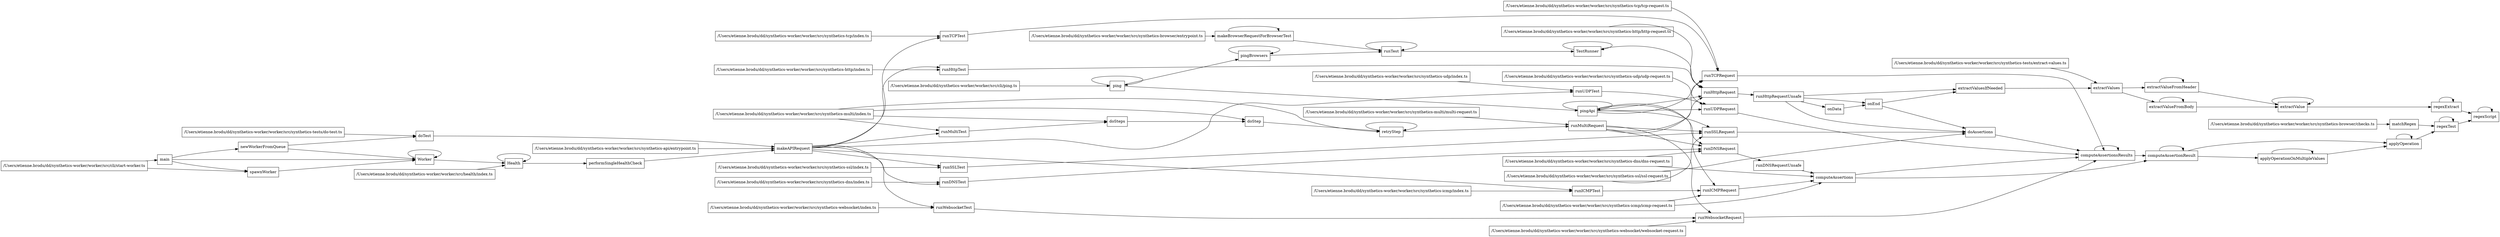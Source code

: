 digraph configDependents {
  rankdir=LR;
  node [shape=box]
  "Health" -> "Health"
  "/Users/etienne.brodu/dd/synthetics-worker/worker/src/health/index.ts" -> "Health"
  "Worker" -> "Health"
  "TestRunner" -> "TestRunner"
  "runTest" -> "TestRunner"
  "Worker" -> "Worker"
  "spawnWorker" -> "Worker"
  "main" -> "Worker"
  "newWorkerFromQueue" -> "Worker"
  "computeAssertionResult" -> "applyOperation"
  "applyOperation" -> "applyOperation"
  "applyOperationOnMultipleValues" -> "applyOperation"
  "computeAssertionResult" -> "applyOperationOnMultipleValues"
  "applyOperationOnMultipleValues" -> "applyOperationOnMultipleValues"
  "computeAssertionsResults" -> "computeAssertionResult"
  "computeAssertionResult" -> "computeAssertionResult"
  "computeAssertions" -> "computeAssertionResult"
  "runICMPRequest" -> "computeAssertions"
  "/Users/etienne.brodu/dd/synthetics-worker/worker/src/synthetics-icmp/icmp-request.ts" -> "computeAssertions"
  "runDNSRequestUnsafe" -> "computeAssertions"
  "/Users/etienne.brodu/dd/synthetics-worker/worker/src/synthetics-dns/dns-request.ts" -> "computeAssertions"
  "computeAssertionsResults" -> "computeAssertionsResults"
  "doAssertions" -> "computeAssertionsResults"
  "computeAssertions" -> "computeAssertionsResults"
  "runTCPRequest" -> "computeAssertionsResults"
  "runWebsocketRequest" -> "computeAssertionsResults"
  "runUDPRequest" -> "computeAssertionsResults"
  "onEnd" -> "doAssertions"
  "runHttpRequestUnsafe" -> "doAssertions"
  "runSSLRequest" -> "doAssertions"
  "/Users/etienne.brodu/dd/synthetics-worker/worker/src/synthetics-ssl/ssl-request.ts" -> "doAssertions"
  "doSteps" -> "doStep"
  "/Users/etienne.brodu/dd/synthetics-worker/worker/src/synthetics-multi/index.ts" -> "doStep"
  "runMultiTest" -> "doSteps"
  "/Users/etienne.brodu/dd/synthetics-worker/worker/src/synthetics-multi/index.ts" -> "doSteps"
  "/Users/etienne.brodu/dd/synthetics-worker/worker/src/synthetics-tests/do-test.ts" -> "doTest"
  "newWorkerFromQueue" -> "doTest"
  "extractValueFromHeader" -> "extractValue"
  "extractValueFromBody" -> "extractValue"
  "extractValue" -> "extractValue"
  "extractValues" -> "extractValueFromBody"
  "extractValueFromBody" -> "extractValueFromBody"
  "extractValues" -> "extractValueFromHeader"
  "extractValueFromHeader" -> "extractValueFromHeader"
  "/Users/etienne.brodu/dd/synthetics-worker/worker/src/synthetics-tests/extract-values.ts" -> "extractValues"
  "extractValuesIfNeeded" -> "extractValues"
  "onEnd" -> "extractValuesIfNeeded"
  "runHttpRequestUnsafe" -> "extractValuesIfNeeded"
  "/Users/etienne.brodu/dd/synthetics-worker/worker/src/cli/start-worker.ts" -> "main"
  "/Users/etienne.brodu/dd/synthetics-worker/worker/src/synthetics-api/entrypoint.ts" -> "makeAPIRequest"
  "doTest" -> "makeAPIRequest"
  "performSingleHealthCheck" -> "makeAPIRequest"
  "/Users/etienne.brodu/dd/synthetics-worker/worker/src/synthetics-browser/entrypoint.ts" -> "makeBrowserRequestForBrowserTest"
  "makeBrowserRequestForBrowserTest" -> "makeBrowserRequestForBrowserTest"
  "/Users/etienne.brodu/dd/synthetics-worker/worker/src/synthetics-browser/checks.ts" -> "matchRegex"
  "main" -> "newWorkerFromQueue"
  "runHttpRequestUnsafe" -> "onData"
  "onData" -> "onEnd"
  "runHttpRequestUnsafe" -> "onEnd"
  "Health" -> "performSingleHealthCheck"
  "ping" -> "ping"
  "/Users/etienne.brodu/dd/synthetics-worker/worker/src/cli/ping.ts" -> "ping"
  "pingApi" -> "pingApi"
  "ping" -> "pingApi"
  "pingBrowsers" -> "pingBrowsers"
  "ping" -> "pingBrowsers"
  "regexExtract" -> "regexExtract"
  "extractValue" -> "regexExtract"
  "regexTest" -> "regexScript"
  "regexExtract" -> "regexScript"
  "regexScript" -> "regexScript"
  "regexTest" -> "regexTest"
  "applyOperation" -> "regexTest"
  "matchRegex" -> "regexTest"
  "doStep" -> "retryStep"
  "/Users/etienne.brodu/dd/synthetics-worker/worker/src/synthetics-multi/index.ts" -> "retryStep"
  "retryStep" -> "retryStep"
  "/Users/etienne.brodu/dd/synthetics-worker/worker/src/synthetics-dns/dns-request.ts" -> "runDNSRequest"
  "runDNSTest" -> "runDNSRequest"
  "runMultiRequest" -> "runDNSRequest"
  "pingApi" -> "runDNSRequest"
  "runDNSRequest" -> "runDNSRequestUnsafe"
  "/Users/etienne.brodu/dd/synthetics-worker/worker/src/synthetics-dns/index.ts" -> "runDNSTest"
  "makeAPIRequest" -> "runDNSTest"
  "/Users/etienne.brodu/dd/synthetics-worker/worker/src/synthetics-http/http-request.ts" -> "runHttpRequest"
  "runHttpTest" -> "runHttpRequest"
  "runMultiRequest" -> "runHttpRequest"
  "TestRunner" -> "runHttpRequest"
  "pingApi" -> "runHttpRequest"
  "runHttpRequest" -> "runHttpRequestUnsafe"
  "/Users/etienne.brodu/dd/synthetics-worker/worker/src/synthetics-http/index.ts" -> "runHttpTest"
  "makeAPIRequest" -> "runHttpTest"
  "/Users/etienne.brodu/dd/synthetics-worker/worker/src/synthetics-icmp/icmp-request.ts" -> "runICMPRequest"
  "runICMPTest" -> "runICMPRequest"
  "pingApi" -> "runICMPRequest"
  "/Users/etienne.brodu/dd/synthetics-worker/worker/src/synthetics-icmp/index.ts" -> "runICMPTest"
  "makeAPIRequest" -> "runICMPTest"
  "/Users/etienne.brodu/dd/synthetics-worker/worker/src/synthetics-multi/multi-request.ts" -> "runMultiRequest"
  "retryStep" -> "runMultiRequest"
  "/Users/etienne.brodu/dd/synthetics-worker/worker/src/synthetics-multi/index.ts" -> "runMultiTest"
  "makeAPIRequest" -> "runMultiTest"
  "/Users/etienne.brodu/dd/synthetics-worker/worker/src/synthetics-ssl/ssl-request.ts" -> "runSSLRequest"
  "runSSLTest" -> "runSSLRequest"
  "runMultiRequest" -> "runSSLRequest"
  "pingApi" -> "runSSLRequest"
  "/Users/etienne.brodu/dd/synthetics-worker/worker/src/synthetics-ssl/index.ts" -> "runSSLTest"
  "makeAPIRequest" -> "runSSLTest"
  "/Users/etienne.brodu/dd/synthetics-worker/worker/src/synthetics-tcp/tcp-request.ts" -> "runTCPRequest"
  "runTCPTest" -> "runTCPRequest"
  "runMultiRequest" -> "runTCPRequest"
  "pingApi" -> "runTCPRequest"
  "/Users/etienne.brodu/dd/synthetics-worker/worker/src/synthetics-tcp/index.ts" -> "runTCPTest"
  "makeAPIRequest" -> "runTCPTest"
  "runTest" -> "runTest"
  "makeBrowserRequestForBrowserTest" -> "runTest"
  "pingBrowsers" -> "runTest"
  "/Users/etienne.brodu/dd/synthetics-worker/worker/src/synthetics-udp/udp-request.ts" -> "runUDPRequest"
  "runUDPTest" -> "runUDPRequest"
  "pingApi" -> "runUDPRequest"
  "/Users/etienne.brodu/dd/synthetics-worker/worker/src/synthetics-udp/index.ts" -> "runUDPTest"
  "makeAPIRequest" -> "runUDPTest"
  "/Users/etienne.brodu/dd/synthetics-worker/worker/src/synthetics-websocket/websocket-request.ts" -> "runWebsocketRequest"
  "runWebsocketTest" -> "runWebsocketRequest"
  "runMultiRequest" -> "runWebsocketRequest"
  "/Users/etienne.brodu/dd/synthetics-worker/worker/src/synthetics-websocket/index.ts" -> "runWebsocketTest"
  "makeAPIRequest" -> "runWebsocketTest"
  "/Users/etienne.brodu/dd/synthetics-worker/worker/src/cli/start-worker.ts" -> "spawnWorker"
  "main" -> "spawnWorker"
}